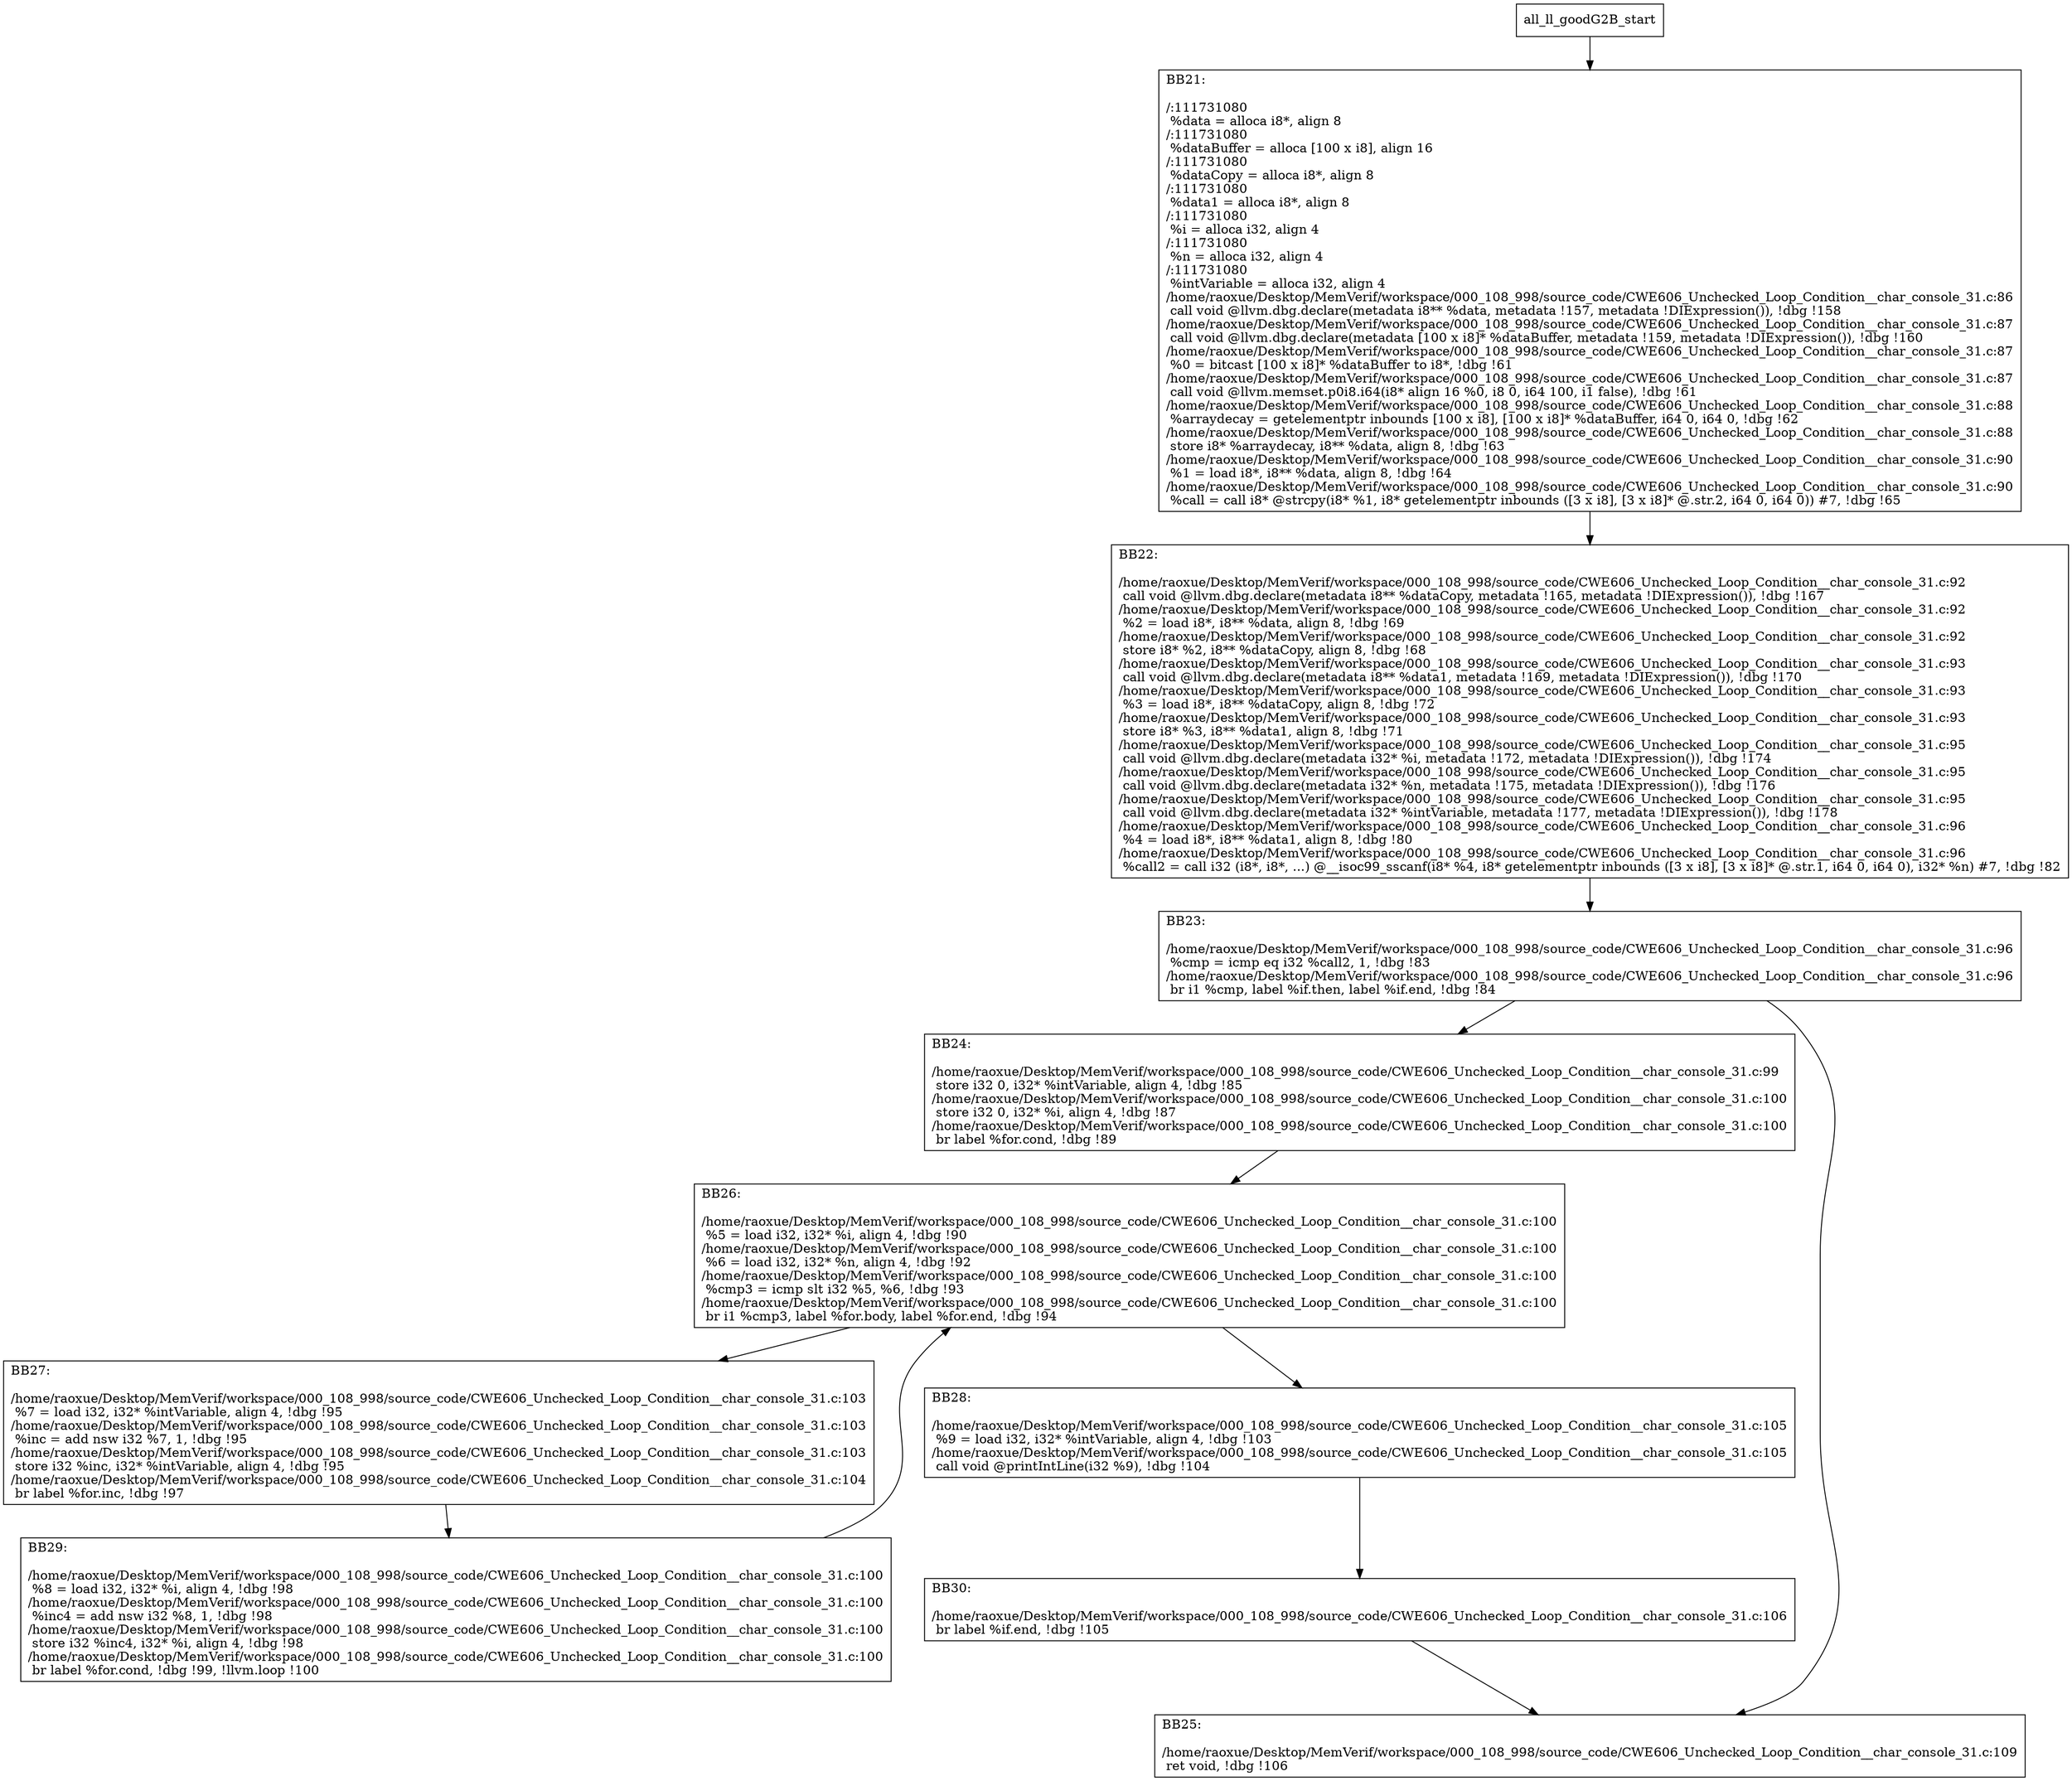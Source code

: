 digraph "CFG for'all_ll_goodG2B' function" {
	BBall_ll_goodG2B_start[shape=record,label="{all_ll_goodG2B_start}"];
	BBall_ll_goodG2B_start-> all_ll_goodG2BBB21;
	all_ll_goodG2BBB21 [shape=record, label="{BB21:\l\l/:111731080\l
  %data = alloca i8*, align 8\l
/:111731080\l
  %dataBuffer = alloca [100 x i8], align 16\l
/:111731080\l
  %dataCopy = alloca i8*, align 8\l
/:111731080\l
  %data1 = alloca i8*, align 8\l
/:111731080\l
  %i = alloca i32, align 4\l
/:111731080\l
  %n = alloca i32, align 4\l
/:111731080\l
  %intVariable = alloca i32, align 4\l
/home/raoxue/Desktop/MemVerif/workspace/000_108_998/source_code/CWE606_Unchecked_Loop_Condition__char_console_31.c:86\l
  call void @llvm.dbg.declare(metadata i8** %data, metadata !157, metadata !DIExpression()), !dbg !158\l
/home/raoxue/Desktop/MemVerif/workspace/000_108_998/source_code/CWE606_Unchecked_Loop_Condition__char_console_31.c:87\l
  call void @llvm.dbg.declare(metadata [100 x i8]* %dataBuffer, metadata !159, metadata !DIExpression()), !dbg !160\l
/home/raoxue/Desktop/MemVerif/workspace/000_108_998/source_code/CWE606_Unchecked_Loop_Condition__char_console_31.c:87\l
  %0 = bitcast [100 x i8]* %dataBuffer to i8*, !dbg !61\l
/home/raoxue/Desktop/MemVerif/workspace/000_108_998/source_code/CWE606_Unchecked_Loop_Condition__char_console_31.c:87\l
  call void @llvm.memset.p0i8.i64(i8* align 16 %0, i8 0, i64 100, i1 false), !dbg !61\l
/home/raoxue/Desktop/MemVerif/workspace/000_108_998/source_code/CWE606_Unchecked_Loop_Condition__char_console_31.c:88\l
  %arraydecay = getelementptr inbounds [100 x i8], [100 x i8]* %dataBuffer, i64 0, i64 0, !dbg !62\l
/home/raoxue/Desktop/MemVerif/workspace/000_108_998/source_code/CWE606_Unchecked_Loop_Condition__char_console_31.c:88\l
  store i8* %arraydecay, i8** %data, align 8, !dbg !63\l
/home/raoxue/Desktop/MemVerif/workspace/000_108_998/source_code/CWE606_Unchecked_Loop_Condition__char_console_31.c:90\l
  %1 = load i8*, i8** %data, align 8, !dbg !64\l
/home/raoxue/Desktop/MemVerif/workspace/000_108_998/source_code/CWE606_Unchecked_Loop_Condition__char_console_31.c:90\l
  %call = call i8* @strcpy(i8* %1, i8* getelementptr inbounds ([3 x i8], [3 x i8]* @.str.2, i64 0, i64 0)) #7, !dbg !65\l
}"];
	all_ll_goodG2BBB21-> all_ll_goodG2BBB22;
	all_ll_goodG2BBB22 [shape=record, label="{BB22:\l\l/home/raoxue/Desktop/MemVerif/workspace/000_108_998/source_code/CWE606_Unchecked_Loop_Condition__char_console_31.c:92\l
  call void @llvm.dbg.declare(metadata i8** %dataCopy, metadata !165, metadata !DIExpression()), !dbg !167\l
/home/raoxue/Desktop/MemVerif/workspace/000_108_998/source_code/CWE606_Unchecked_Loop_Condition__char_console_31.c:92\l
  %2 = load i8*, i8** %data, align 8, !dbg !69\l
/home/raoxue/Desktop/MemVerif/workspace/000_108_998/source_code/CWE606_Unchecked_Loop_Condition__char_console_31.c:92\l
  store i8* %2, i8** %dataCopy, align 8, !dbg !68\l
/home/raoxue/Desktop/MemVerif/workspace/000_108_998/source_code/CWE606_Unchecked_Loop_Condition__char_console_31.c:93\l
  call void @llvm.dbg.declare(metadata i8** %data1, metadata !169, metadata !DIExpression()), !dbg !170\l
/home/raoxue/Desktop/MemVerif/workspace/000_108_998/source_code/CWE606_Unchecked_Loop_Condition__char_console_31.c:93\l
  %3 = load i8*, i8** %dataCopy, align 8, !dbg !72\l
/home/raoxue/Desktop/MemVerif/workspace/000_108_998/source_code/CWE606_Unchecked_Loop_Condition__char_console_31.c:93\l
  store i8* %3, i8** %data1, align 8, !dbg !71\l
/home/raoxue/Desktop/MemVerif/workspace/000_108_998/source_code/CWE606_Unchecked_Loop_Condition__char_console_31.c:95\l
  call void @llvm.dbg.declare(metadata i32* %i, metadata !172, metadata !DIExpression()), !dbg !174\l
/home/raoxue/Desktop/MemVerif/workspace/000_108_998/source_code/CWE606_Unchecked_Loop_Condition__char_console_31.c:95\l
  call void @llvm.dbg.declare(metadata i32* %n, metadata !175, metadata !DIExpression()), !dbg !176\l
/home/raoxue/Desktop/MemVerif/workspace/000_108_998/source_code/CWE606_Unchecked_Loop_Condition__char_console_31.c:95\l
  call void @llvm.dbg.declare(metadata i32* %intVariable, metadata !177, metadata !DIExpression()), !dbg !178\l
/home/raoxue/Desktop/MemVerif/workspace/000_108_998/source_code/CWE606_Unchecked_Loop_Condition__char_console_31.c:96\l
  %4 = load i8*, i8** %data1, align 8, !dbg !80\l
/home/raoxue/Desktop/MemVerif/workspace/000_108_998/source_code/CWE606_Unchecked_Loop_Condition__char_console_31.c:96\l
  %call2 = call i32 (i8*, i8*, ...) @__isoc99_sscanf(i8* %4, i8* getelementptr inbounds ([3 x i8], [3 x i8]* @.str.1, i64 0, i64 0), i32* %n) #7, !dbg !82\l
}"];
	all_ll_goodG2BBB22-> all_ll_goodG2BBB23;
	all_ll_goodG2BBB23 [shape=record, label="{BB23:\l\l/home/raoxue/Desktop/MemVerif/workspace/000_108_998/source_code/CWE606_Unchecked_Loop_Condition__char_console_31.c:96\l
  %cmp = icmp eq i32 %call2, 1, !dbg !83\l
/home/raoxue/Desktop/MemVerif/workspace/000_108_998/source_code/CWE606_Unchecked_Loop_Condition__char_console_31.c:96\l
  br i1 %cmp, label %if.then, label %if.end, !dbg !84\l
}"];
	all_ll_goodG2BBB23-> all_ll_goodG2BBB24;
	all_ll_goodG2BBB23-> all_ll_goodG2BBB25;
	all_ll_goodG2BBB24 [shape=record, label="{BB24:\l\l/home/raoxue/Desktop/MemVerif/workspace/000_108_998/source_code/CWE606_Unchecked_Loop_Condition__char_console_31.c:99\l
  store i32 0, i32* %intVariable, align 4, !dbg !85\l
/home/raoxue/Desktop/MemVerif/workspace/000_108_998/source_code/CWE606_Unchecked_Loop_Condition__char_console_31.c:100\l
  store i32 0, i32* %i, align 4, !dbg !87\l
/home/raoxue/Desktop/MemVerif/workspace/000_108_998/source_code/CWE606_Unchecked_Loop_Condition__char_console_31.c:100\l
  br label %for.cond, !dbg !89\l
}"];
	all_ll_goodG2BBB24-> all_ll_goodG2BBB26;
	all_ll_goodG2BBB26 [shape=record, label="{BB26:\l\l/home/raoxue/Desktop/MemVerif/workspace/000_108_998/source_code/CWE606_Unchecked_Loop_Condition__char_console_31.c:100\l
  %5 = load i32, i32* %i, align 4, !dbg !90\l
/home/raoxue/Desktop/MemVerif/workspace/000_108_998/source_code/CWE606_Unchecked_Loop_Condition__char_console_31.c:100\l
  %6 = load i32, i32* %n, align 4, !dbg !92\l
/home/raoxue/Desktop/MemVerif/workspace/000_108_998/source_code/CWE606_Unchecked_Loop_Condition__char_console_31.c:100\l
  %cmp3 = icmp slt i32 %5, %6, !dbg !93\l
/home/raoxue/Desktop/MemVerif/workspace/000_108_998/source_code/CWE606_Unchecked_Loop_Condition__char_console_31.c:100\l
  br i1 %cmp3, label %for.body, label %for.end, !dbg !94\l
}"];
	all_ll_goodG2BBB26-> all_ll_goodG2BBB27;
	all_ll_goodG2BBB26-> all_ll_goodG2BBB28;
	all_ll_goodG2BBB27 [shape=record, label="{BB27:\l\l/home/raoxue/Desktop/MemVerif/workspace/000_108_998/source_code/CWE606_Unchecked_Loop_Condition__char_console_31.c:103\l
  %7 = load i32, i32* %intVariable, align 4, !dbg !95\l
/home/raoxue/Desktop/MemVerif/workspace/000_108_998/source_code/CWE606_Unchecked_Loop_Condition__char_console_31.c:103\l
  %inc = add nsw i32 %7, 1, !dbg !95\l
/home/raoxue/Desktop/MemVerif/workspace/000_108_998/source_code/CWE606_Unchecked_Loop_Condition__char_console_31.c:103\l
  store i32 %inc, i32* %intVariable, align 4, !dbg !95\l
/home/raoxue/Desktop/MemVerif/workspace/000_108_998/source_code/CWE606_Unchecked_Loop_Condition__char_console_31.c:104\l
  br label %for.inc, !dbg !97\l
}"];
	all_ll_goodG2BBB27-> all_ll_goodG2BBB29;
	all_ll_goodG2BBB29 [shape=record, label="{BB29:\l\l/home/raoxue/Desktop/MemVerif/workspace/000_108_998/source_code/CWE606_Unchecked_Loop_Condition__char_console_31.c:100\l
  %8 = load i32, i32* %i, align 4, !dbg !98\l
/home/raoxue/Desktop/MemVerif/workspace/000_108_998/source_code/CWE606_Unchecked_Loop_Condition__char_console_31.c:100\l
  %inc4 = add nsw i32 %8, 1, !dbg !98\l
/home/raoxue/Desktop/MemVerif/workspace/000_108_998/source_code/CWE606_Unchecked_Loop_Condition__char_console_31.c:100\l
  store i32 %inc4, i32* %i, align 4, !dbg !98\l
/home/raoxue/Desktop/MemVerif/workspace/000_108_998/source_code/CWE606_Unchecked_Loop_Condition__char_console_31.c:100\l
  br label %for.cond, !dbg !99, !llvm.loop !100\l
}"];
	all_ll_goodG2BBB29-> all_ll_goodG2BBB26;
	all_ll_goodG2BBB28 [shape=record, label="{BB28:\l\l/home/raoxue/Desktop/MemVerif/workspace/000_108_998/source_code/CWE606_Unchecked_Loop_Condition__char_console_31.c:105\l
  %9 = load i32, i32* %intVariable, align 4, !dbg !103\l
/home/raoxue/Desktop/MemVerif/workspace/000_108_998/source_code/CWE606_Unchecked_Loop_Condition__char_console_31.c:105\l
  call void @printIntLine(i32 %9), !dbg !104\l
}"];
	all_ll_goodG2BBB28-> all_ll_goodG2BBB30;
	all_ll_goodG2BBB30 [shape=record, label="{BB30:\l\l/home/raoxue/Desktop/MemVerif/workspace/000_108_998/source_code/CWE606_Unchecked_Loop_Condition__char_console_31.c:106\l
  br label %if.end, !dbg !105\l
}"];
	all_ll_goodG2BBB30-> all_ll_goodG2BBB25;
	all_ll_goodG2BBB25 [shape=record, label="{BB25:\l\l/home/raoxue/Desktop/MemVerif/workspace/000_108_998/source_code/CWE606_Unchecked_Loop_Condition__char_console_31.c:109\l
  ret void, !dbg !106\l
}"];
}
